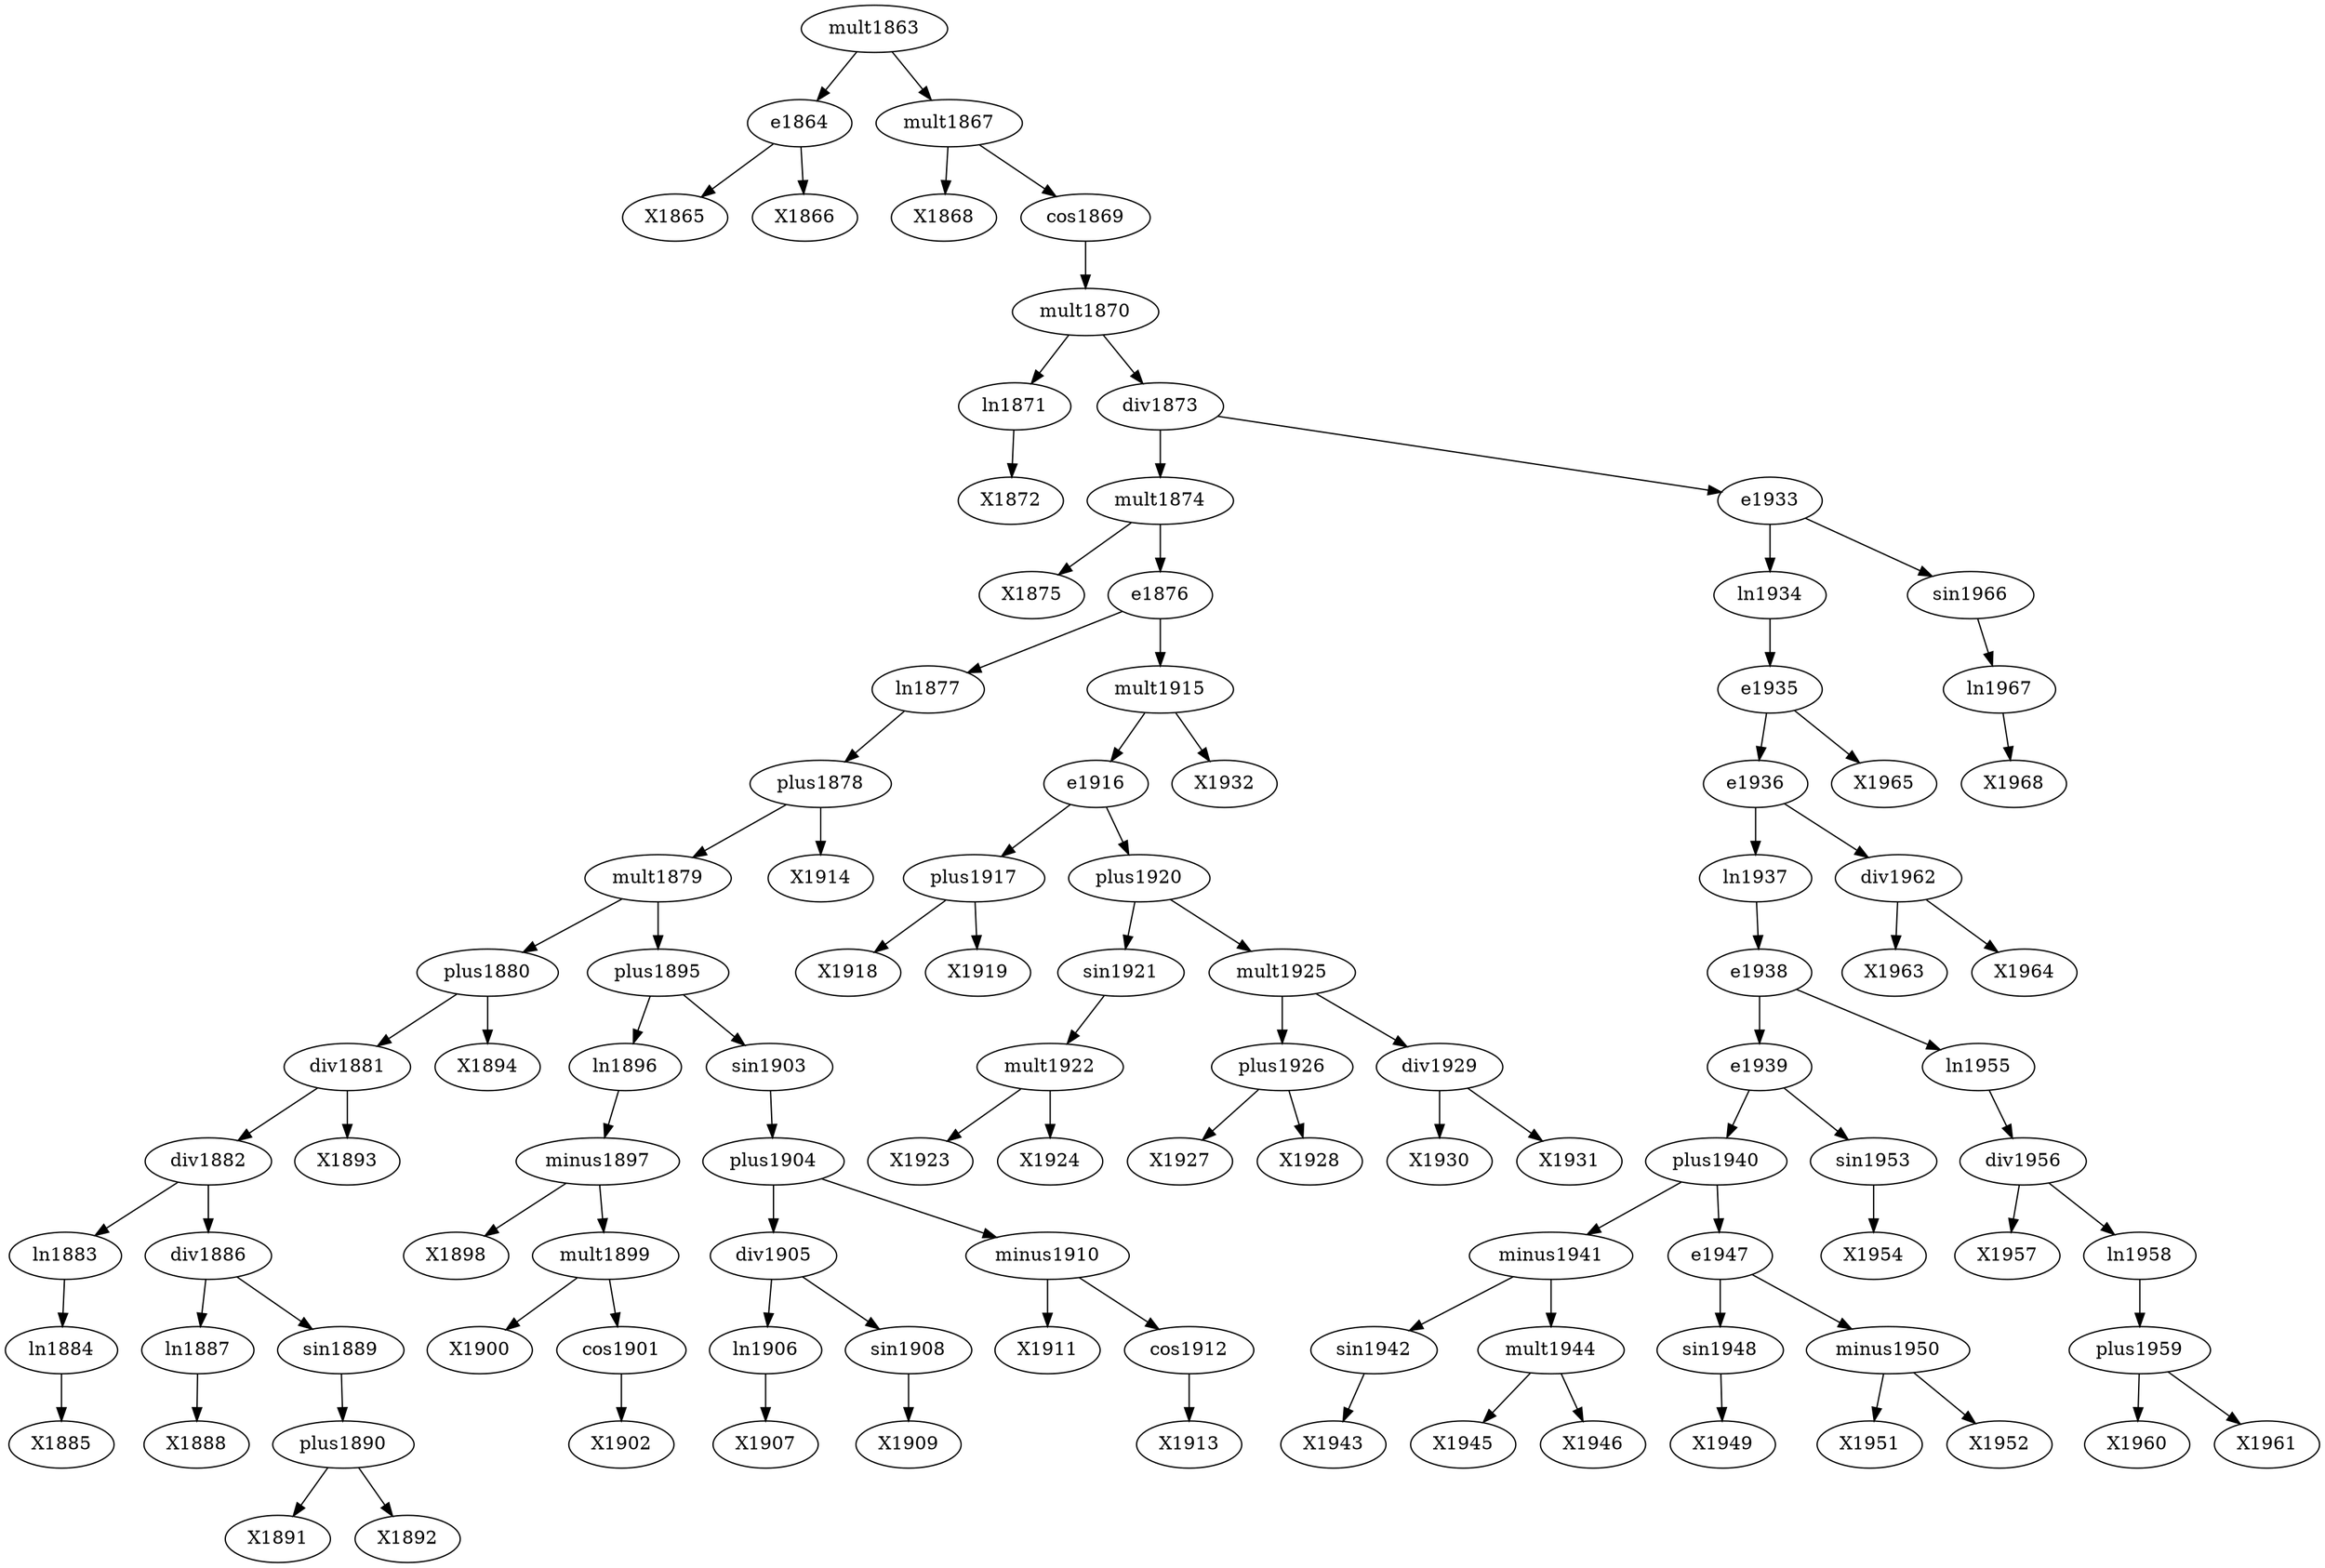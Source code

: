 digraph T {
	e1864 -> X1865
	e1864 -> X1866
	mult1863 -> e1864
	mult1867 -> X1868
	ln1871 -> X1872
	mult1870 -> ln1871
	mult1874 -> X1875
	ln1884 -> X1885
	ln1883 -> ln1884
	div1882 -> ln1883
	ln1887 -> X1888
	div1886 -> ln1887
	plus1890 -> X1891
	plus1890 -> X1892
	sin1889 -> plus1890
	div1886 -> sin1889
	div1882 -> div1886
	div1881 -> div1882
	div1881 -> X1893
	plus1880 -> div1881
	plus1880 -> X1894
	mult1879 -> plus1880
	minus1897 -> X1898
	mult1899 -> X1900
	cos1901 -> X1902
	mult1899 -> cos1901
	minus1897 -> mult1899
	ln1896 -> minus1897
	plus1895 -> ln1896
	ln1906 -> X1907
	div1905 -> ln1906
	sin1908 -> X1909
	div1905 -> sin1908
	plus1904 -> div1905
	minus1910 -> X1911
	cos1912 -> X1913
	minus1910 -> cos1912
	plus1904 -> minus1910
	sin1903 -> plus1904
	plus1895 -> sin1903
	mult1879 -> plus1895
	plus1878 -> mult1879
	plus1878 -> X1914
	ln1877 -> plus1878
	e1876 -> ln1877
	plus1917 -> X1918
	plus1917 -> X1919
	e1916 -> plus1917
	mult1922 -> X1923
	mult1922 -> X1924
	sin1921 -> mult1922
	plus1920 -> sin1921
	plus1926 -> X1927
	plus1926 -> X1928
	mult1925 -> plus1926
	div1929 -> X1930
	div1929 -> X1931
	mult1925 -> div1929
	plus1920 -> mult1925
	e1916 -> plus1920
	mult1915 -> e1916
	mult1915 -> X1932
	e1876 -> mult1915
	mult1874 -> e1876
	div1873 -> mult1874
	sin1942 -> X1943
	minus1941 -> sin1942
	mult1944 -> X1945
	mult1944 -> X1946
	minus1941 -> mult1944
	plus1940 -> minus1941
	sin1948 -> X1949
	e1947 -> sin1948
	minus1950 -> X1951
	minus1950 -> X1952
	e1947 -> minus1950
	plus1940 -> e1947
	e1939 -> plus1940
	sin1953 -> X1954
	e1939 -> sin1953
	e1938 -> e1939
	div1956 -> X1957
	plus1959 -> X1960
	plus1959 -> X1961
	ln1958 -> plus1959
	div1956 -> ln1958
	ln1955 -> div1956
	e1938 -> ln1955
	ln1937 -> e1938
	e1936 -> ln1937
	div1962 -> X1963
	div1962 -> X1964
	e1936 -> div1962
	e1935 -> e1936
	e1935 -> X1965
	ln1934 -> e1935
	e1933 -> ln1934
	ln1967 -> X1968
	sin1966 -> ln1967
	e1933 -> sin1966
	div1873 -> e1933
	mult1870 -> div1873
	cos1869 -> mult1870
	mult1867 -> cos1869
	mult1863 -> mult1867
}
